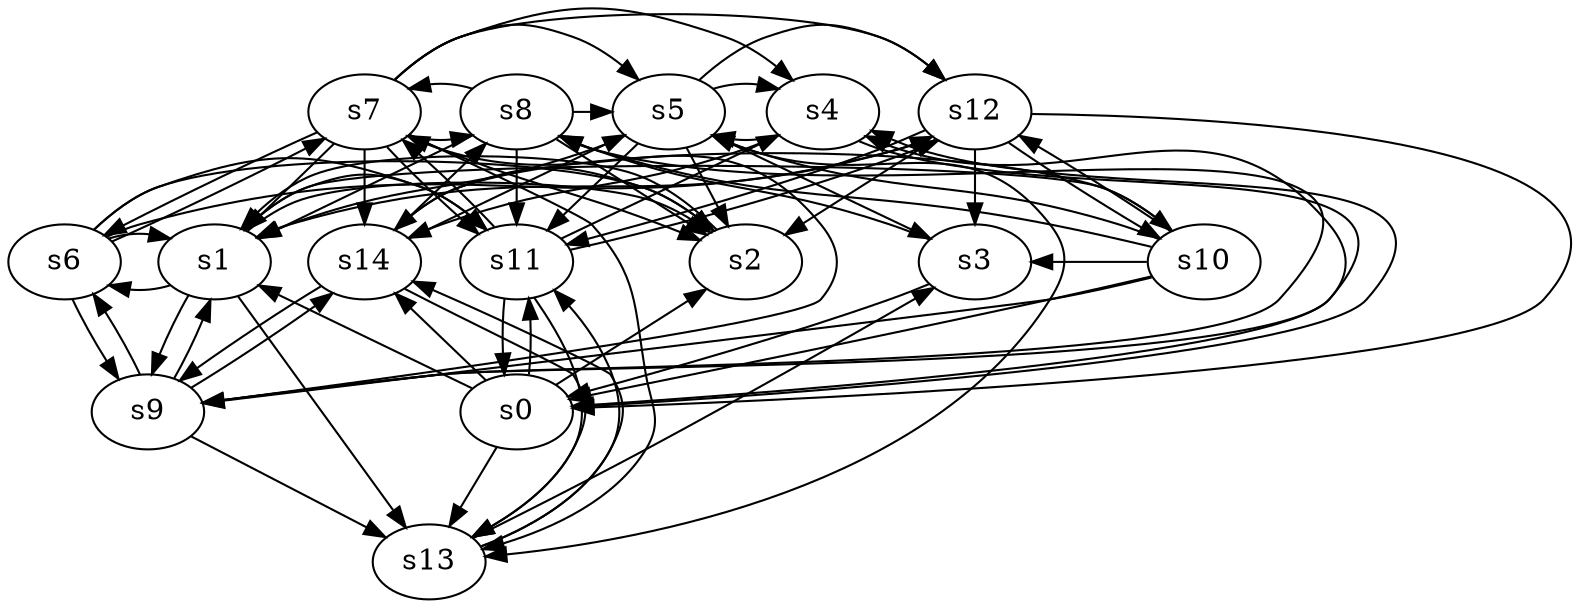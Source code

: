 digraph game_0719_complex_15 {
    s0 [name="s0", player=1];
    s1 [name="s1", player=0];
    s2 [name="s2", player=0, target=1];
    s3 [name="s3", player=0];
    s4 [name="s4", player=1];
    s5 [name="s5", player=1, target=1];
    s6 [name="s6", player=0];
    s7 [name="s7", player=1, target=1];
    s8 [name="s8", player=1];
    s9 [name="s9", player=0, target=1];
    s10 [name="s10", player=1, target=1];
    s11 [name="s11", player=1];
    s12 [name="s12", player=0];
    s13 [name="s13", player=0];
    s14 [name="s14", player=1];

    s0 -> s1 [constraint="time % 5 == 4 || time % 5 == 4"];
    s0 -> s2 [constraint="time % 4 == 1 && time % 5 == 3"];
    s0 -> s4 [constraint="!(time % 4 == 0)"];
    s0 -> s11 [constraint="time == 10 || time == 13"];
    s0 -> s13;
    s0 -> s14 [constraint="time == 9"];
    s1 -> s2 [constraint="time % 2 == 1 || time % 5 == 1"];
    s1 -> s6 [constraint="!(time % 4 == 3)"];
    s1 -> s9;
    s1 -> s10 [constraint="!(time % 6 == 0)"];
    s1 -> s11 [constraint="!(time % 4 == 3)"];
    s1 -> s13;
    s2 -> s1 [constraint="time % 4 == 2 && time % 5 == 1"];
    s3 -> s0 [constraint="time % 4 == 3 && time % 3 == 1"];
    s3 -> s8 [constraint="!(time % 5 == 3)"];
    s4 -> s0 [constraint="time % 2 == 0 || time % 5 == 0"];
    s4 -> s5 [constraint="time == 5 || time == 8 || time == 11"];
    s4 -> s14 [constraint="time == 15"];
    s5 -> s1 [constraint="time % 4 == 0 || time % 4 == 1"];
    s5 -> s2 [constraint="time % 4 == 3 || time % 4 == 3"];
    s5 -> s3;
    s5 -> s4 [constraint="!(time % 6 == 5)"];
    s5 -> s11;
    s5 -> s12 [constraint="time % 4 == 3"];
    s5 -> s13 [constraint="time == 2 || time == 4 || time == 5 || time == 12 || time == 15"];
    s6 -> s1 [constraint="time % 7 == 1"];
    s6 -> s2 [constraint="time == 2 || time == 4 || time == 7 || time == 12 || time == 19"];
    s6 -> s7 [constraint="time % 3 == 1"];
    s6 -> s9;
    s6 -> s11 [constraint="time % 7 == 4"];
    s6 -> s12 [constraint="time % 3 == 1"];
    s7 -> s1;
    s7 -> s2;
    s7 -> s4 [constraint="time % 2 == 0 && time % 3 == 0"];
    s7 -> s5 [constraint="time % 3 == 0 && time % 3 == 1"];
    s7 -> s6 [constraint="!(time % 3 == 2)"];
    s7 -> s8 [constraint="!(time % 5 == 2)"];
    s7 -> s11 [constraint="time % 3 == 1 || time % 4 == 3"];
    s7 -> s12 [constraint="time % 2 == 0 || time % 4 == 3"];
    s7 -> s13 [constraint="time % 2 == 1 || time % 5 == 1"];
    s7 -> s14;
    s8 -> s1 [constraint="time % 4 == 0"];
    s8 -> s2 [constraint="!(time % 6 == 1)"];
    s8 -> s5 [constraint="time % 2 == 0 || time % 3 == 0"];
    s8 -> s7 [constraint="time % 3 == 2 || time % 5 == 2"];
    s8 -> s9 [constraint="time % 2 == 1 || time % 4 == 3"];
    s8 -> s11;
    s9 -> s1 [constraint="time == 3 || time == 22"];
    s9 -> s4 [constraint="time % 2 == 0 || time % 4 == 2"];
    s9 -> s6 [constraint="!(time % 4 == 3)"];
    s9 -> s7 [constraint="time == 5 || time == 14 || time == 17 || time == 23"];
    s9 -> s13 [constraint="time % 2 == 0 || time % 5 == 1"];
    s9 -> s14 [constraint="time % 2 == 0 && time % 5 == 2"];
    s10 -> s0;
    s10 -> s3 [constraint="time % 5 == 2 || time % 5 == 3"];
    s10 -> s5 [constraint="!(time % 6 == 4)"];
    s10 -> s8 [constraint="time % 3 == 2 || time % 3 == 0"];
    s10 -> s9 [constraint="!(time % 5 == 4)"];
    s10 -> s12 [constraint="time % 5 == 1 || time % 2 == 0"];
    s10 -> s14 [constraint="time % 6 == 0"];
    s11 -> s0;
    s11 -> s4 [constraint="time % 3 == 2 && time % 5 == 0"];
    s11 -> s7 [constraint="time == 1 || time == 5 || time == 15 || time == 16"];
    s11 -> s12 [constraint="time % 2 == 0 || time % 2 == 1"];
    s11 -> s13 [constraint="time % 7 == 3"];
    s12 -> s0 [constraint="time % 4 == 0"];
    s12 -> s1 [constraint="time % 2 == 0 && time % 5 == 1"];
    s12 -> s2;
    s12 -> s3;
    s12 -> s10;
    s12 -> s11 [constraint="time % 3 == 2 && time % 4 == 2"];
    s13 -> s3 [constraint="time % 2 == 0 || time % 5 == 4"];
    s13 -> s11 [constraint="time % 3 == 1 && time % 5 == 2"];
    s13 -> s14 [constraint="!(time % 2 == 0)"];
    s14 -> s2 [constraint="time % 8 == 3"];
    s14 -> s5 [constraint="time % 3 == 0"];
    s14 -> s8 [constraint="time % 4 == 3 && time % 4 == 0"];
    s14 -> s9 [constraint="time % 4 == 1 && time % 5 == 0"];
    s14 -> s13 [constraint="time % 4 == 3 || time % 3 == 1"];
}
